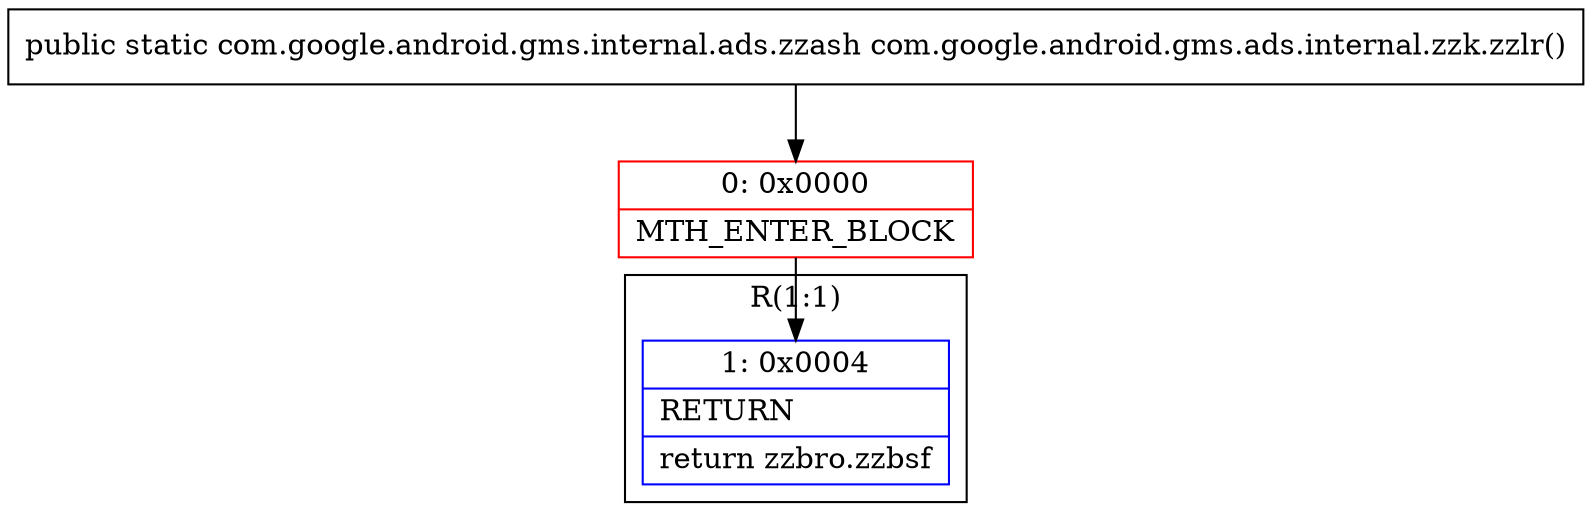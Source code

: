 digraph "CFG forcom.google.android.gms.ads.internal.zzk.zzlr()Lcom\/google\/android\/gms\/internal\/ads\/zzash;" {
subgraph cluster_Region_1696413965 {
label = "R(1:1)";
node [shape=record,color=blue];
Node_1 [shape=record,label="{1\:\ 0x0004|RETURN\l|return zzbro.zzbsf\l}"];
}
Node_0 [shape=record,color=red,label="{0\:\ 0x0000|MTH_ENTER_BLOCK\l}"];
MethodNode[shape=record,label="{public static com.google.android.gms.internal.ads.zzash com.google.android.gms.ads.internal.zzk.zzlr() }"];
MethodNode -> Node_0;
Node_0 -> Node_1;
}

